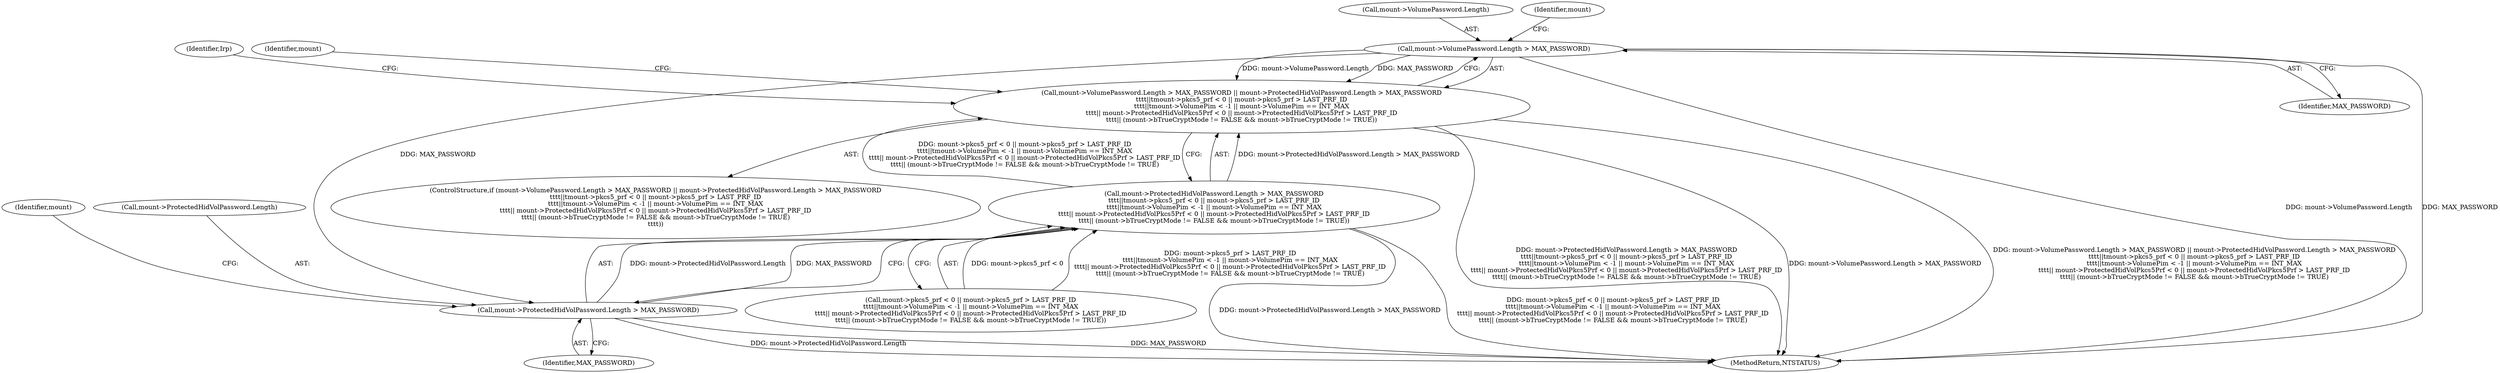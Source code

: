 digraph "0_VeraCrypt_f30f9339c9a0b9bbcc6f5ad38804af39db1f479e@pointer" {
"1002492" [label="(Call,mount->VolumePassword.Length > MAX_PASSWORD)"];
"1002491" [label="(Call,mount->VolumePassword.Length > MAX_PASSWORD || mount->ProtectedHidVolPassword.Length > MAX_PASSWORD\n\t\t\t\t||\tmount->pkcs5_prf < 0 || mount->pkcs5_prf > LAST_PRF_ID\n\t\t\t\t||\tmount->VolumePim < -1 || mount->VolumePim == INT_MAX\n\t\t\t\t|| mount->ProtectedHidVolPkcs5Prf < 0 || mount->ProtectedHidVolPkcs5Prf > LAST_PRF_ID\n\t\t\t\t|| (mount->bTrueCryptMode != FALSE && mount->bTrueCryptMode != TRUE))"];
"1002500" [label="(Call,mount->ProtectedHidVolPassword.Length > MAX_PASSWORD)"];
"1002499" [label="(Call,mount->ProtectedHidVolPassword.Length > MAX_PASSWORD\n\t\t\t\t||\tmount->pkcs5_prf < 0 || mount->pkcs5_prf > LAST_PRF_ID\n\t\t\t\t||\tmount->VolumePim < -1 || mount->VolumePim == INT_MAX\n\t\t\t\t|| mount->ProtectedHidVolPkcs5Prf < 0 || mount->ProtectedHidVolPkcs5Prf > LAST_PRF_ID\n\t\t\t\t|| (mount->bTrueCryptMode != FALSE && mount->bTrueCryptMode != TRUE))"];
"1002500" [label="(Call,mount->ProtectedHidVolPassword.Length > MAX_PASSWORD)"];
"1002490" [label="(ControlStructure,if (mount->VolumePassword.Length > MAX_PASSWORD || mount->ProtectedHidVolPassword.Length > MAX_PASSWORD\n\t\t\t\t||\tmount->pkcs5_prf < 0 || mount->pkcs5_prf > LAST_PRF_ID\n\t\t\t\t||\tmount->VolumePim < -1 || mount->VolumePim == INT_MAX\n\t\t\t\t|| mount->ProtectedHidVolPkcs5Prf < 0 || mount->ProtectedHidVolPkcs5Prf > LAST_PRF_ID\n\t\t\t\t|| (mount->bTrueCryptMode != FALSE && mount->bTrueCryptMode != TRUE)\n\t\t\t\t))"];
"1003200" [label="(MethodReturn,NTSTATUS)"];
"1002559" [label="(Identifier,Irp)"];
"1002491" [label="(Call,mount->VolumePassword.Length > MAX_PASSWORD || mount->ProtectedHidVolPassword.Length > MAX_PASSWORD\n\t\t\t\t||\tmount->pkcs5_prf < 0 || mount->pkcs5_prf > LAST_PRF_ID\n\t\t\t\t||\tmount->VolumePim < -1 || mount->VolumePim == INT_MAX\n\t\t\t\t|| mount->ProtectedHidVolPkcs5Prf < 0 || mount->ProtectedHidVolPkcs5Prf > LAST_PRF_ID\n\t\t\t\t|| (mount->bTrueCryptMode != FALSE && mount->bTrueCryptMode != TRUE))"];
"1002499" [label="(Call,mount->ProtectedHidVolPassword.Length > MAX_PASSWORD\n\t\t\t\t||\tmount->pkcs5_prf < 0 || mount->pkcs5_prf > LAST_PRF_ID\n\t\t\t\t||\tmount->VolumePim < -1 || mount->VolumePim == INT_MAX\n\t\t\t\t|| mount->ProtectedHidVolPkcs5Prf < 0 || mount->ProtectedHidVolPkcs5Prf > LAST_PRF_ID\n\t\t\t\t|| (mount->bTrueCryptMode != FALSE && mount->bTrueCryptMode != TRUE))"];
"1002573" [label="(Identifier,mount)"];
"1002493" [label="(Call,mount->VolumePassword.Length)"];
"1002503" [label="(Identifier,mount)"];
"1002506" [label="(Identifier,MAX_PASSWORD)"];
"1002510" [label="(Identifier,mount)"];
"1002498" [label="(Identifier,MAX_PASSWORD)"];
"1002501" [label="(Call,mount->ProtectedHidVolPassword.Length)"];
"1002507" [label="(Call,mount->pkcs5_prf < 0 || mount->pkcs5_prf > LAST_PRF_ID\n\t\t\t\t||\tmount->VolumePim < -1 || mount->VolumePim == INT_MAX\n\t\t\t\t|| mount->ProtectedHidVolPkcs5Prf < 0 || mount->ProtectedHidVolPkcs5Prf > LAST_PRF_ID\n\t\t\t\t|| (mount->bTrueCryptMode != FALSE && mount->bTrueCryptMode != TRUE))"];
"1002492" [label="(Call,mount->VolumePassword.Length > MAX_PASSWORD)"];
"1002492" -> "1002491"  [label="AST: "];
"1002492" -> "1002498"  [label="CFG: "];
"1002493" -> "1002492"  [label="AST: "];
"1002498" -> "1002492"  [label="AST: "];
"1002503" -> "1002492"  [label="CFG: "];
"1002491" -> "1002492"  [label="CFG: "];
"1002492" -> "1003200"  [label="DDG: mount->VolumePassword.Length"];
"1002492" -> "1003200"  [label="DDG: MAX_PASSWORD"];
"1002492" -> "1002491"  [label="DDG: mount->VolumePassword.Length"];
"1002492" -> "1002491"  [label="DDG: MAX_PASSWORD"];
"1002492" -> "1002500"  [label="DDG: MAX_PASSWORD"];
"1002491" -> "1002490"  [label="AST: "];
"1002491" -> "1002499"  [label="CFG: "];
"1002499" -> "1002491"  [label="AST: "];
"1002559" -> "1002491"  [label="CFG: "];
"1002573" -> "1002491"  [label="CFG: "];
"1002491" -> "1003200"  [label="DDG: mount->ProtectedHidVolPassword.Length > MAX_PASSWORD\n\t\t\t\t||\tmount->pkcs5_prf < 0 || mount->pkcs5_prf > LAST_PRF_ID\n\t\t\t\t||\tmount->VolumePim < -1 || mount->VolumePim == INT_MAX\n\t\t\t\t|| mount->ProtectedHidVolPkcs5Prf < 0 || mount->ProtectedHidVolPkcs5Prf > LAST_PRF_ID\n\t\t\t\t|| (mount->bTrueCryptMode != FALSE && mount->bTrueCryptMode != TRUE)"];
"1002491" -> "1003200"  [label="DDG: mount->VolumePassword.Length > MAX_PASSWORD"];
"1002491" -> "1003200"  [label="DDG: mount->VolumePassword.Length > MAX_PASSWORD || mount->ProtectedHidVolPassword.Length > MAX_PASSWORD\n\t\t\t\t||\tmount->pkcs5_prf < 0 || mount->pkcs5_prf > LAST_PRF_ID\n\t\t\t\t||\tmount->VolumePim < -1 || mount->VolumePim == INT_MAX\n\t\t\t\t|| mount->ProtectedHidVolPkcs5Prf < 0 || mount->ProtectedHidVolPkcs5Prf > LAST_PRF_ID\n\t\t\t\t|| (mount->bTrueCryptMode != FALSE && mount->bTrueCryptMode != TRUE)"];
"1002499" -> "1002491"  [label="DDG: mount->ProtectedHidVolPassword.Length > MAX_PASSWORD"];
"1002499" -> "1002491"  [label="DDG: mount->pkcs5_prf < 0 || mount->pkcs5_prf > LAST_PRF_ID\n\t\t\t\t||\tmount->VolumePim < -1 || mount->VolumePim == INT_MAX\n\t\t\t\t|| mount->ProtectedHidVolPkcs5Prf < 0 || mount->ProtectedHidVolPkcs5Prf > LAST_PRF_ID\n\t\t\t\t|| (mount->bTrueCryptMode != FALSE && mount->bTrueCryptMode != TRUE)"];
"1002500" -> "1002499"  [label="AST: "];
"1002500" -> "1002506"  [label="CFG: "];
"1002501" -> "1002500"  [label="AST: "];
"1002506" -> "1002500"  [label="AST: "];
"1002510" -> "1002500"  [label="CFG: "];
"1002499" -> "1002500"  [label="CFG: "];
"1002500" -> "1003200"  [label="DDG: MAX_PASSWORD"];
"1002500" -> "1003200"  [label="DDG: mount->ProtectedHidVolPassword.Length"];
"1002500" -> "1002499"  [label="DDG: mount->ProtectedHidVolPassword.Length"];
"1002500" -> "1002499"  [label="DDG: MAX_PASSWORD"];
"1002499" -> "1002507"  [label="CFG: "];
"1002507" -> "1002499"  [label="AST: "];
"1002499" -> "1003200"  [label="DDG: mount->ProtectedHidVolPassword.Length > MAX_PASSWORD"];
"1002499" -> "1003200"  [label="DDG: mount->pkcs5_prf < 0 || mount->pkcs5_prf > LAST_PRF_ID\n\t\t\t\t||\tmount->VolumePim < -1 || mount->VolumePim == INT_MAX\n\t\t\t\t|| mount->ProtectedHidVolPkcs5Prf < 0 || mount->ProtectedHidVolPkcs5Prf > LAST_PRF_ID\n\t\t\t\t|| (mount->bTrueCryptMode != FALSE && mount->bTrueCryptMode != TRUE)"];
"1002507" -> "1002499"  [label="DDG: mount->pkcs5_prf < 0"];
"1002507" -> "1002499"  [label="DDG: mount->pkcs5_prf > LAST_PRF_ID\n\t\t\t\t||\tmount->VolumePim < -1 || mount->VolumePim == INT_MAX\n\t\t\t\t|| mount->ProtectedHidVolPkcs5Prf < 0 || mount->ProtectedHidVolPkcs5Prf > LAST_PRF_ID\n\t\t\t\t|| (mount->bTrueCryptMode != FALSE && mount->bTrueCryptMode != TRUE)"];
}
